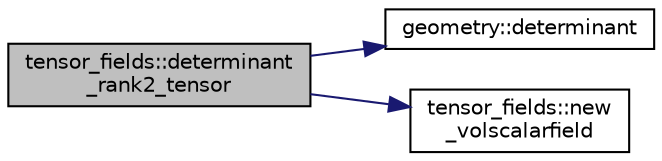 digraph "tensor_fields::determinant_rank2_tensor"
{
 // LATEX_PDF_SIZE
  edge [fontname="Helvetica",fontsize="10",labelfontname="Helvetica",labelfontsize="10"];
  node [fontname="Helvetica",fontsize="10",shape=record];
  rankdir="LR";
  Node1 [label="tensor_fields::determinant\l_rank2_tensor",height=0.2,width=0.4,color="black", fillcolor="grey75", style="filled", fontcolor="black",tooltip=" "];
  Node1 -> Node2 [color="midnightblue",fontsize="10",style="solid",fontname="Helvetica"];
  Node2 [label="geometry::determinant",height=0.2,width=0.4,color="black", fillcolor="white", style="filled",URL="$namespacegeometry.html#a23fc43cb57a6a3ff4ab9c1261b85ff9f",tooltip=" "];
  Node1 -> Node3 [color="midnightblue",fontsize="10",style="solid",fontname="Helvetica"];
  Node3 [label="tensor_fields::new\l_volscalarfield",height=0.2,width=0.4,color="black", fillcolor="white", style="filled",URL="$namespacetensor__fields.html#a596d7733e2f19fb55fe7f09b704d4a16",tooltip=" "];
}
